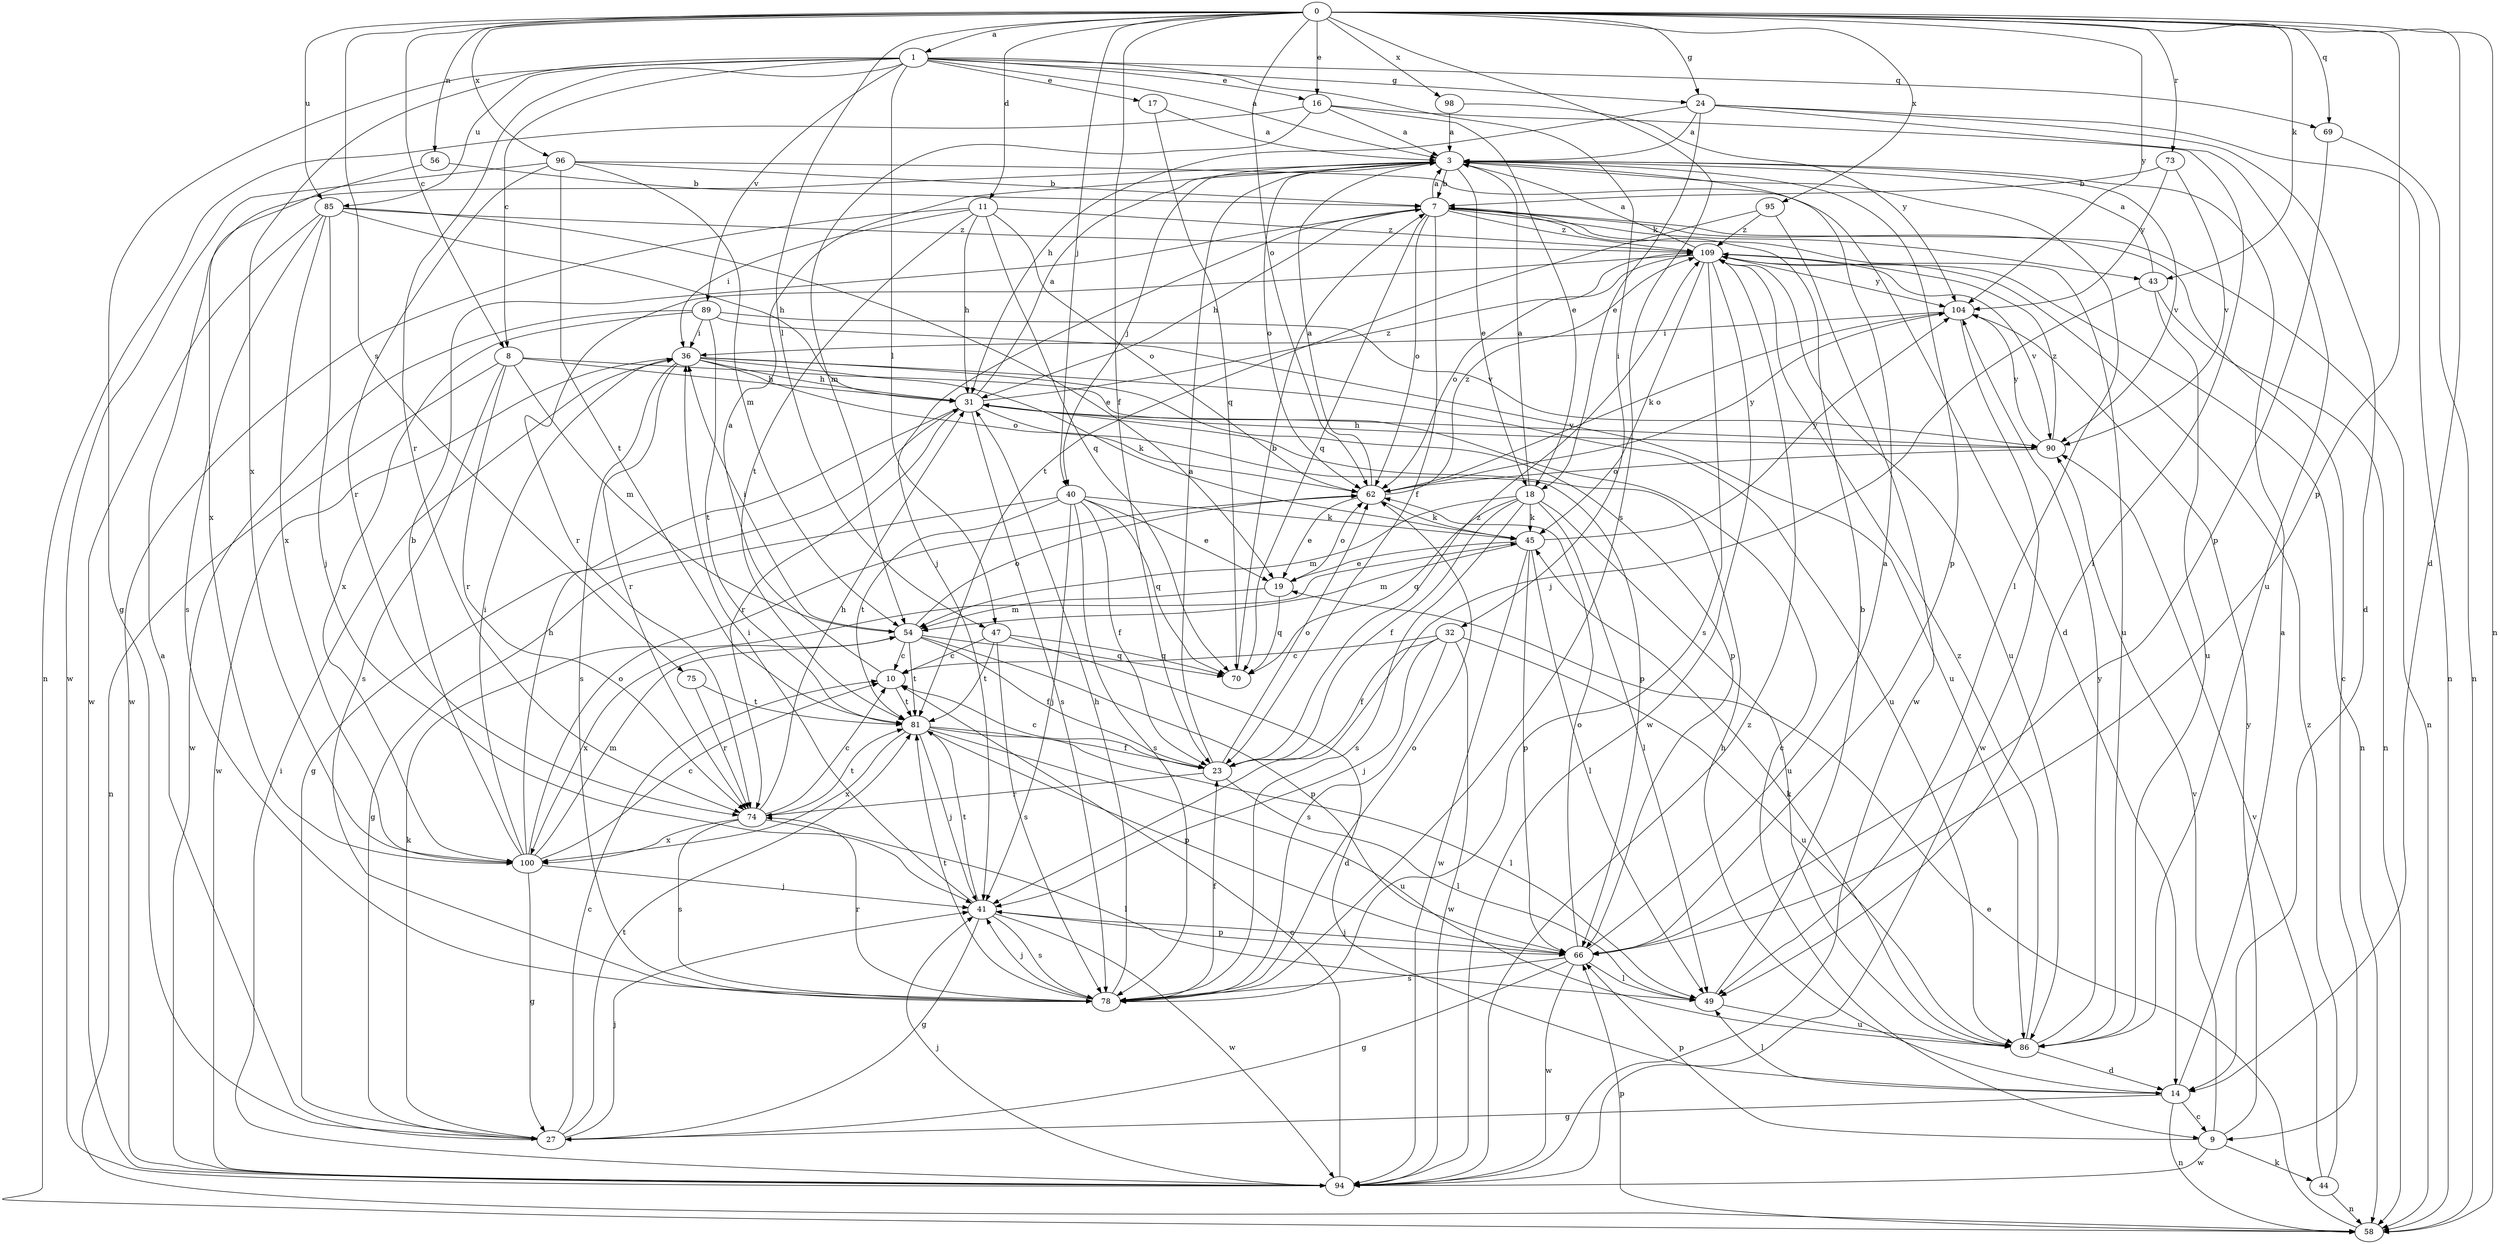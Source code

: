 strict digraph  {
0;
1;
3;
7;
8;
9;
10;
11;
14;
16;
17;
18;
19;
23;
24;
27;
31;
32;
36;
40;
41;
43;
44;
45;
47;
49;
54;
56;
58;
62;
66;
69;
70;
73;
74;
75;
78;
81;
85;
86;
89;
90;
94;
95;
96;
98;
100;
104;
109;
0 -> 1  [label=a];
0 -> 8  [label=c];
0 -> 11  [label=d];
0 -> 14  [label=d];
0 -> 16  [label=e];
0 -> 23  [label=f];
0 -> 24  [label=g];
0 -> 40  [label=j];
0 -> 43  [label=k];
0 -> 47  [label=l];
0 -> 56  [label=n];
0 -> 58  [label=n];
0 -> 62  [label=o];
0 -> 66  [label=p];
0 -> 69  [label=q];
0 -> 73  [label=r];
0 -> 75  [label=s];
0 -> 78  [label=s];
0 -> 85  [label=u];
0 -> 95  [label=x];
0 -> 96  [label=x];
0 -> 98  [label=x];
0 -> 104  [label=y];
1 -> 3  [label=a];
1 -> 8  [label=c];
1 -> 16  [label=e];
1 -> 17  [label=e];
1 -> 24  [label=g];
1 -> 27  [label=g];
1 -> 32  [label=i];
1 -> 47  [label=l];
1 -> 69  [label=q];
1 -> 74  [label=r];
1 -> 85  [label=u];
1 -> 89  [label=v];
1 -> 100  [label=x];
3 -> 7  [label=b];
3 -> 18  [label=e];
3 -> 40  [label=j];
3 -> 49  [label=l];
3 -> 62  [label=o];
3 -> 66  [label=p];
3 -> 90  [label=v];
7 -> 3  [label=a];
7 -> 9  [label=c];
7 -> 23  [label=f];
7 -> 31  [label=h];
7 -> 41  [label=j];
7 -> 43  [label=k];
7 -> 58  [label=n];
7 -> 62  [label=o];
7 -> 70  [label=q];
7 -> 86  [label=u];
7 -> 109  [label=z];
8 -> 9  [label=c];
8 -> 31  [label=h];
8 -> 54  [label=m];
8 -> 58  [label=n];
8 -> 74  [label=r];
8 -> 78  [label=s];
9 -> 44  [label=k];
9 -> 66  [label=p];
9 -> 90  [label=v];
9 -> 94  [label=w];
9 -> 104  [label=y];
10 -> 3  [label=a];
10 -> 81  [label=t];
11 -> 31  [label=h];
11 -> 36  [label=i];
11 -> 62  [label=o];
11 -> 70  [label=q];
11 -> 81  [label=t];
11 -> 94  [label=w];
11 -> 109  [label=z];
14 -> 3  [label=a];
14 -> 9  [label=c];
14 -> 27  [label=g];
14 -> 31  [label=h];
14 -> 49  [label=l];
14 -> 58  [label=n];
16 -> 3  [label=a];
16 -> 18  [label=e];
16 -> 49  [label=l];
16 -> 54  [label=m];
16 -> 58  [label=n];
17 -> 3  [label=a];
17 -> 70  [label=q];
18 -> 3  [label=a];
18 -> 23  [label=f];
18 -> 45  [label=k];
18 -> 49  [label=l];
18 -> 54  [label=m];
18 -> 70  [label=q];
18 -> 78  [label=s];
18 -> 86  [label=u];
19 -> 54  [label=m];
19 -> 62  [label=o];
19 -> 70  [label=q];
23 -> 3  [label=a];
23 -> 10  [label=c];
23 -> 49  [label=l];
23 -> 62  [label=o];
23 -> 74  [label=r];
23 -> 109  [label=z];
24 -> 3  [label=a];
24 -> 14  [label=d];
24 -> 18  [label=e];
24 -> 31  [label=h];
24 -> 58  [label=n];
24 -> 86  [label=u];
27 -> 3  [label=a];
27 -> 10  [label=c];
27 -> 41  [label=j];
27 -> 45  [label=k];
27 -> 81  [label=t];
31 -> 3  [label=a];
31 -> 27  [label=g];
31 -> 66  [label=p];
31 -> 74  [label=r];
31 -> 78  [label=s];
31 -> 90  [label=v];
31 -> 109  [label=z];
32 -> 10  [label=c];
32 -> 23  [label=f];
32 -> 41  [label=j];
32 -> 78  [label=s];
32 -> 86  [label=u];
32 -> 94  [label=w];
36 -> 31  [label=h];
36 -> 45  [label=k];
36 -> 62  [label=o];
36 -> 66  [label=p];
36 -> 74  [label=r];
36 -> 78  [label=s];
36 -> 86  [label=u];
36 -> 94  [label=w];
40 -> 19  [label=e];
40 -> 23  [label=f];
40 -> 27  [label=g];
40 -> 41  [label=j];
40 -> 45  [label=k];
40 -> 70  [label=q];
40 -> 78  [label=s];
40 -> 81  [label=t];
41 -> 27  [label=g];
41 -> 36  [label=i];
41 -> 66  [label=p];
41 -> 78  [label=s];
41 -> 81  [label=t];
41 -> 94  [label=w];
43 -> 3  [label=a];
43 -> 41  [label=j];
43 -> 58  [label=n];
43 -> 86  [label=u];
44 -> 58  [label=n];
44 -> 90  [label=v];
44 -> 109  [label=z];
45 -> 19  [label=e];
45 -> 49  [label=l];
45 -> 54  [label=m];
45 -> 66  [label=p];
45 -> 94  [label=w];
45 -> 104  [label=y];
47 -> 10  [label=c];
47 -> 14  [label=d];
47 -> 70  [label=q];
47 -> 78  [label=s];
47 -> 81  [label=t];
49 -> 7  [label=b];
49 -> 86  [label=u];
54 -> 10  [label=c];
54 -> 23  [label=f];
54 -> 36  [label=i];
54 -> 62  [label=o];
54 -> 66  [label=p];
54 -> 70  [label=q];
54 -> 81  [label=t];
54 -> 100  [label=x];
56 -> 7  [label=b];
56 -> 100  [label=x];
58 -> 19  [label=e];
58 -> 66  [label=p];
62 -> 3  [label=a];
62 -> 19  [label=e];
62 -> 45  [label=k];
62 -> 104  [label=y];
62 -> 109  [label=z];
66 -> 3  [label=a];
66 -> 27  [label=g];
66 -> 41  [label=j];
66 -> 49  [label=l];
66 -> 62  [label=o];
66 -> 78  [label=s];
66 -> 94  [label=w];
69 -> 58  [label=n];
69 -> 66  [label=p];
70 -> 7  [label=b];
73 -> 7  [label=b];
73 -> 90  [label=v];
73 -> 104  [label=y];
74 -> 10  [label=c];
74 -> 31  [label=h];
74 -> 49  [label=l];
74 -> 78  [label=s];
74 -> 81  [label=t];
74 -> 100  [label=x];
75 -> 74  [label=r];
75 -> 81  [label=t];
78 -> 23  [label=f];
78 -> 31  [label=h];
78 -> 41  [label=j];
78 -> 62  [label=o];
78 -> 74  [label=r];
78 -> 81  [label=t];
81 -> 23  [label=f];
81 -> 41  [label=j];
81 -> 49  [label=l];
81 -> 66  [label=p];
81 -> 86  [label=u];
81 -> 100  [label=x];
85 -> 19  [label=e];
85 -> 31  [label=h];
85 -> 41  [label=j];
85 -> 78  [label=s];
85 -> 94  [label=w];
85 -> 100  [label=x];
85 -> 109  [label=z];
86 -> 14  [label=d];
86 -> 45  [label=k];
86 -> 104  [label=y];
86 -> 109  [label=z];
89 -> 36  [label=i];
89 -> 81  [label=t];
89 -> 86  [label=u];
89 -> 90  [label=v];
89 -> 94  [label=w];
89 -> 100  [label=x];
90 -> 31  [label=h];
90 -> 62  [label=o];
90 -> 104  [label=y];
90 -> 109  [label=z];
94 -> 10  [label=c];
94 -> 36  [label=i];
94 -> 41  [label=j];
94 -> 109  [label=z];
95 -> 81  [label=t];
95 -> 94  [label=w];
95 -> 109  [label=z];
96 -> 7  [label=b];
96 -> 14  [label=d];
96 -> 54  [label=m];
96 -> 74  [label=r];
96 -> 81  [label=t];
96 -> 94  [label=w];
98 -> 3  [label=a];
98 -> 104  [label=y];
100 -> 7  [label=b];
100 -> 10  [label=c];
100 -> 27  [label=g];
100 -> 31  [label=h];
100 -> 36  [label=i];
100 -> 41  [label=j];
100 -> 54  [label=m];
100 -> 62  [label=o];
104 -> 36  [label=i];
104 -> 62  [label=o];
104 -> 94  [label=w];
109 -> 3  [label=a];
109 -> 45  [label=k];
109 -> 58  [label=n];
109 -> 62  [label=o];
109 -> 74  [label=r];
109 -> 78  [label=s];
109 -> 86  [label=u];
109 -> 90  [label=v];
109 -> 94  [label=w];
109 -> 104  [label=y];
}
